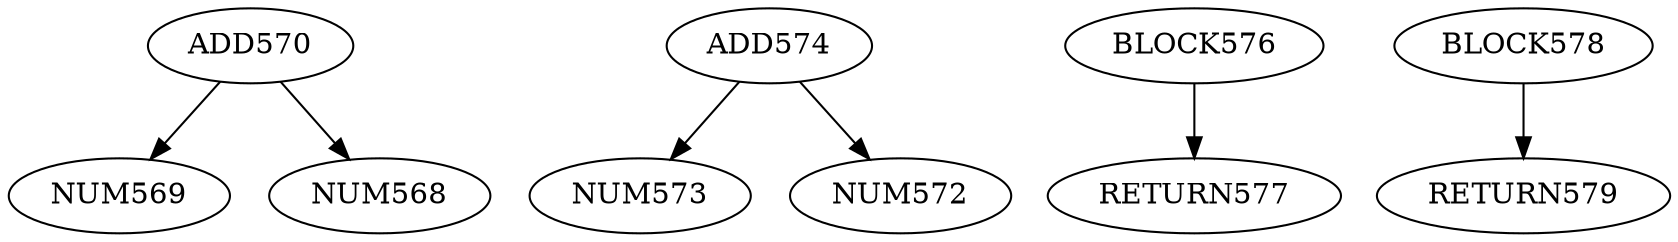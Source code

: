 digraph A { 
ADD570 -> NUM569
ADD570 -> NUM568
ADD574 -> NUM573
ADD574 -> NUM572
BLOCK576 -> RETURN577
BLOCK578 -> RETURN579
}
